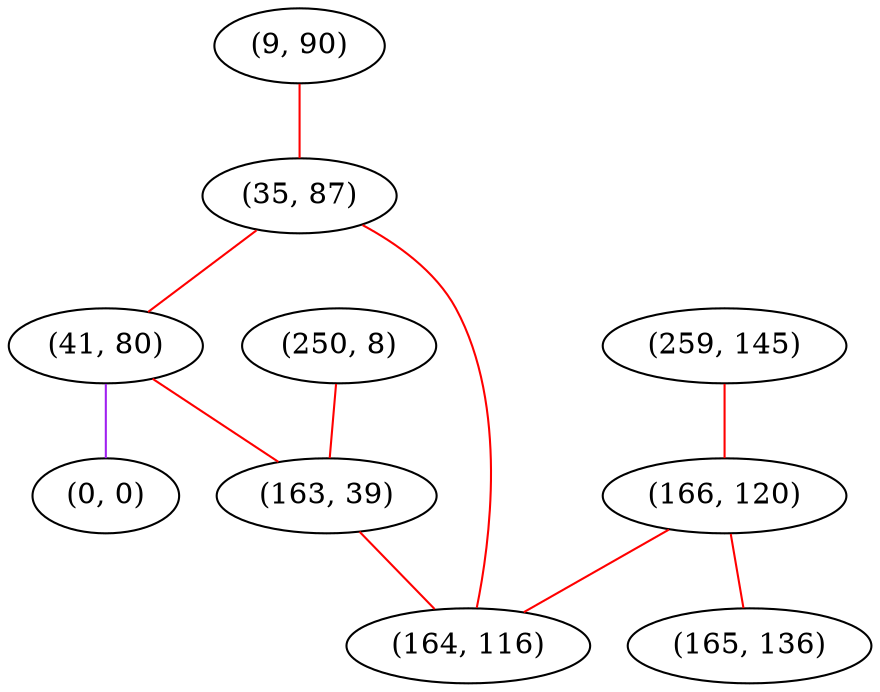 graph "" {
"(9, 90)";
"(259, 145)";
"(35, 87)";
"(250, 8)";
"(41, 80)";
"(0, 0)";
"(166, 120)";
"(163, 39)";
"(164, 116)";
"(165, 136)";
"(9, 90)" -- "(35, 87)"  [color=red, key=0, weight=1];
"(259, 145)" -- "(166, 120)"  [color=red, key=0, weight=1];
"(35, 87)" -- "(41, 80)"  [color=red, key=0, weight=1];
"(35, 87)" -- "(164, 116)"  [color=red, key=0, weight=1];
"(250, 8)" -- "(163, 39)"  [color=red, key=0, weight=1];
"(41, 80)" -- "(0, 0)"  [color=purple, key=0, weight=4];
"(41, 80)" -- "(163, 39)"  [color=red, key=0, weight=1];
"(166, 120)" -- "(164, 116)"  [color=red, key=0, weight=1];
"(166, 120)" -- "(165, 136)"  [color=red, key=0, weight=1];
"(163, 39)" -- "(164, 116)"  [color=red, key=0, weight=1];
}
